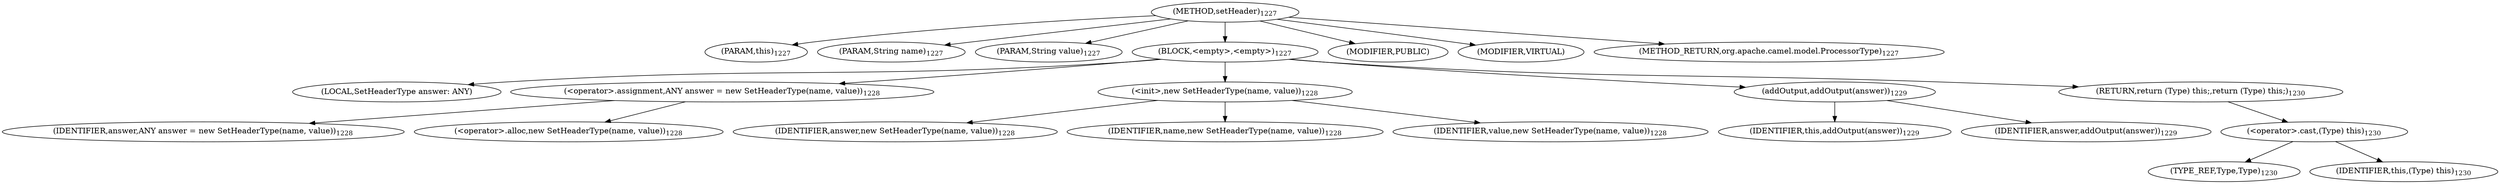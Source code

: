 digraph "setHeader" {  
"2284" [label = <(METHOD,setHeader)<SUB>1227</SUB>> ]
"350" [label = <(PARAM,this)<SUB>1227</SUB>> ]
"2285" [label = <(PARAM,String name)<SUB>1227</SUB>> ]
"2286" [label = <(PARAM,String value)<SUB>1227</SUB>> ]
"2287" [label = <(BLOCK,&lt;empty&gt;,&lt;empty&gt;)<SUB>1227</SUB>> ]
"348" [label = <(LOCAL,SetHeaderType answer: ANY)> ]
"2288" [label = <(&lt;operator&gt;.assignment,ANY answer = new SetHeaderType(name, value))<SUB>1228</SUB>> ]
"2289" [label = <(IDENTIFIER,answer,ANY answer = new SetHeaderType(name, value))<SUB>1228</SUB>> ]
"2290" [label = <(&lt;operator&gt;.alloc,new SetHeaderType(name, value))<SUB>1228</SUB>> ]
"2291" [label = <(&lt;init&gt;,new SetHeaderType(name, value))<SUB>1228</SUB>> ]
"347" [label = <(IDENTIFIER,answer,new SetHeaderType(name, value))<SUB>1228</SUB>> ]
"2292" [label = <(IDENTIFIER,name,new SetHeaderType(name, value))<SUB>1228</SUB>> ]
"2293" [label = <(IDENTIFIER,value,new SetHeaderType(name, value))<SUB>1228</SUB>> ]
"2294" [label = <(addOutput,addOutput(answer))<SUB>1229</SUB>> ]
"349" [label = <(IDENTIFIER,this,addOutput(answer))<SUB>1229</SUB>> ]
"2295" [label = <(IDENTIFIER,answer,addOutput(answer))<SUB>1229</SUB>> ]
"2296" [label = <(RETURN,return (Type) this;,return (Type) this;)<SUB>1230</SUB>> ]
"2297" [label = <(&lt;operator&gt;.cast,(Type) this)<SUB>1230</SUB>> ]
"2298" [label = <(TYPE_REF,Type,Type)<SUB>1230</SUB>> ]
"351" [label = <(IDENTIFIER,this,(Type) this)<SUB>1230</SUB>> ]
"2299" [label = <(MODIFIER,PUBLIC)> ]
"2300" [label = <(MODIFIER,VIRTUAL)> ]
"2301" [label = <(METHOD_RETURN,org.apache.camel.model.ProcessorType)<SUB>1227</SUB>> ]
  "2284" -> "350" 
  "2284" -> "2285" 
  "2284" -> "2286" 
  "2284" -> "2287" 
  "2284" -> "2299" 
  "2284" -> "2300" 
  "2284" -> "2301" 
  "2287" -> "348" 
  "2287" -> "2288" 
  "2287" -> "2291" 
  "2287" -> "2294" 
  "2287" -> "2296" 
  "2288" -> "2289" 
  "2288" -> "2290" 
  "2291" -> "347" 
  "2291" -> "2292" 
  "2291" -> "2293" 
  "2294" -> "349" 
  "2294" -> "2295" 
  "2296" -> "2297" 
  "2297" -> "2298" 
  "2297" -> "351" 
}
